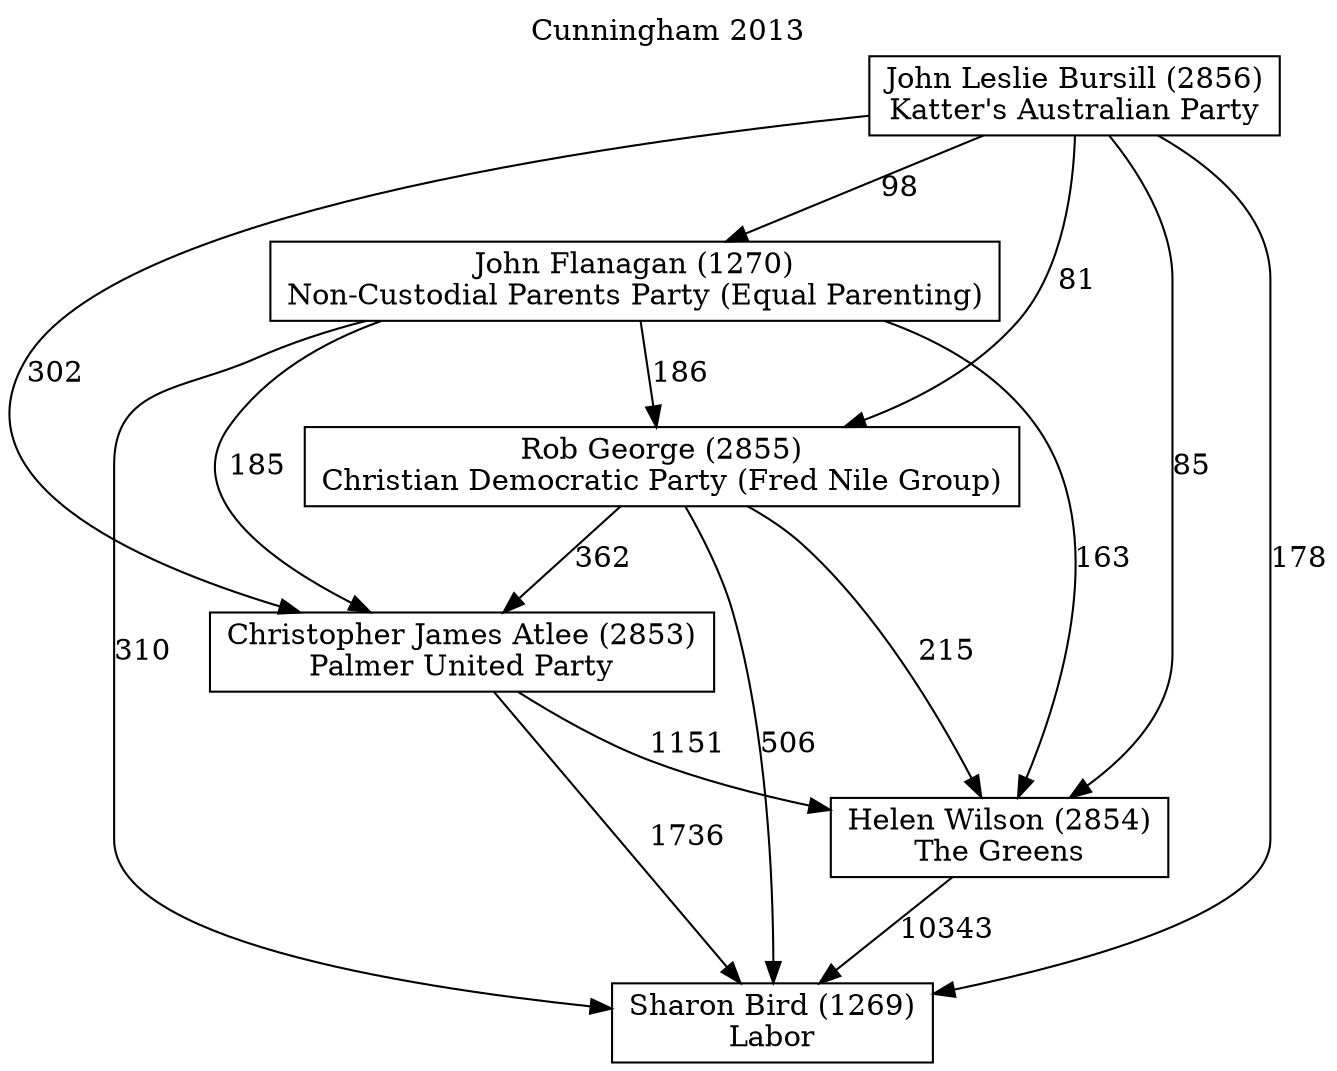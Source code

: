 // House preference flow
digraph "Sharon Bird (1269)_Cunningham_2013" {
	graph [label="Cunningham 2013" labelloc=t mclimit=10]
	node [shape=box]
	"Christopher James Atlee (2853)" [label="Christopher James Atlee (2853)
Palmer United Party"]
	"Helen Wilson (2854)" [label="Helen Wilson (2854)
The Greens"]
	"John Flanagan (1270)" [label="John Flanagan (1270)
Non-Custodial Parents Party (Equal Parenting)"]
	"John Leslie Bursill (2856)" [label="John Leslie Bursill (2856)
Katter's Australian Party"]
	"Rob George (2855)" [label="Rob George (2855)
Christian Democratic Party (Fred Nile Group)"]
	"Sharon Bird (1269)" [label="Sharon Bird (1269)
Labor"]
	"Christopher James Atlee (2853)" -> "Helen Wilson (2854)" [label=1151]
	"Christopher James Atlee (2853)" -> "Sharon Bird (1269)" [label=1736]
	"Helen Wilson (2854)" -> "Sharon Bird (1269)" [label=10343]
	"John Flanagan (1270)" -> "Christopher James Atlee (2853)" [label=185]
	"John Flanagan (1270)" -> "Helen Wilson (2854)" [label=163]
	"John Flanagan (1270)" -> "Rob George (2855)" [label=186]
	"John Flanagan (1270)" -> "Sharon Bird (1269)" [label=310]
	"John Leslie Bursill (2856)" -> "Christopher James Atlee (2853)" [label=302]
	"John Leslie Bursill (2856)" -> "Helen Wilson (2854)" [label=85]
	"John Leslie Bursill (2856)" -> "John Flanagan (1270)" [label=98]
	"John Leslie Bursill (2856)" -> "Rob George (2855)" [label=81]
	"John Leslie Bursill (2856)" -> "Sharon Bird (1269)" [label=178]
	"Rob George (2855)" -> "Christopher James Atlee (2853)" [label=362]
	"Rob George (2855)" -> "Helen Wilson (2854)" [label=215]
	"Rob George (2855)" -> "Sharon Bird (1269)" [label=506]
}
